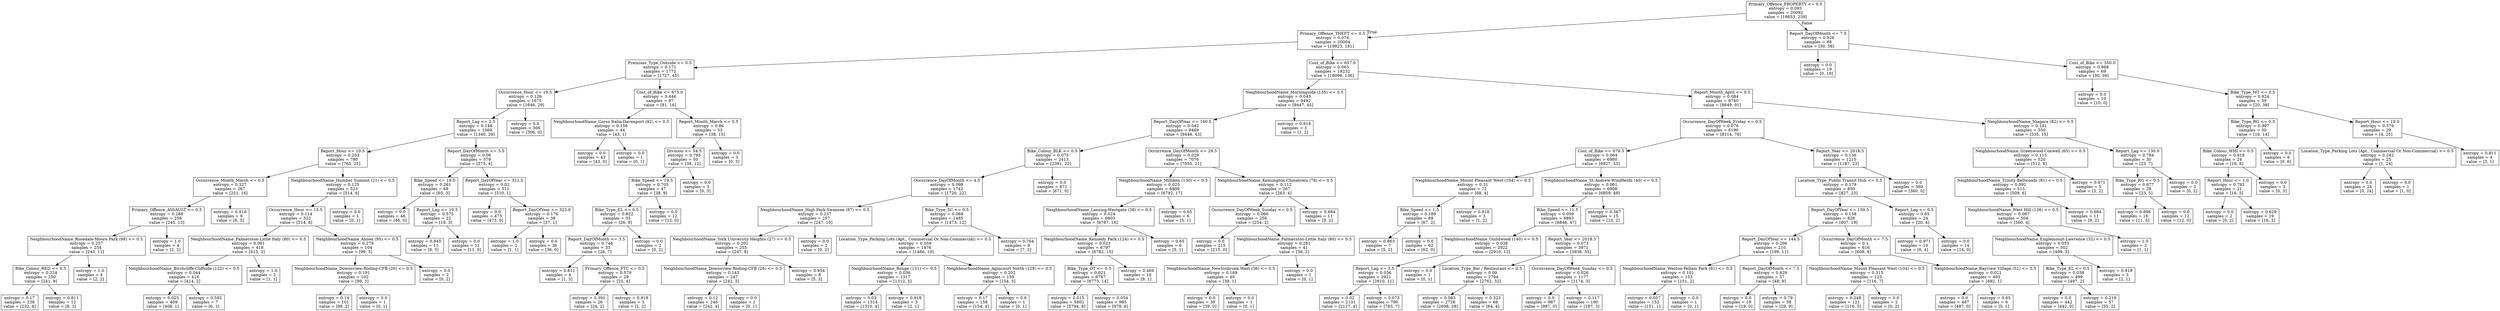 digraph Tree {
node [shape=box] ;
0 [label="Primary_Offence_PROPERTY <= 0.5\nentropy = 0.093\nsamples = 20092\nvalue = [19853, 239]"] ;
1 [label="Primary_Offence_THEFT <= 0.5\nentropy = 0.074\nsamples = 20004\nvalue = [19823, 181]"] ;
0 -> 1 [labeldistance=2.5, labelangle=45, headlabel="True"] ;
2 [label="Premises_Type_Outside <= 0.5\nentropy = 0.171\nsamples = 1772\nvalue = [1727, 45]"] ;
1 -> 2 ;
3 [label="Occurrence_Hour <= 19.5\nentropy = 0.126\nsamples = 1675\nvalue = [1646, 29]"] ;
2 -> 3 ;
4 [label="Report_Lag <= 2.5\nentropy = 0.148\nsamples = 1369\nvalue = [1340, 29]"] ;
3 -> 4 ;
5 [label="Report_Hour <= 10.5\nentropy = 0.203\nsamples = 790\nvalue = [765, 25]"] ;
4 -> 5 ;
6 [label="Occurrence_Month_March <= 0.5\nentropy = 0.327\nsamples = 267\nvalue = [251, 16]"] ;
5 -> 6 ;
7 [label="Primary_Offence_ASSAULT <= 0.5\nentropy = 0.288\nsamples = 258\nvalue = [245, 13]"] ;
6 -> 7 ;
8 [label="NeighbourhoodName_Rosedale-Moore Park (98) <= 0.5\nentropy = 0.257\nsamples = 254\nvalue = [243, 11]"] ;
7 -> 8 ;
9 [label="Bike_Colour_RED <= 0.5\nentropy = 0.224\nsamples = 250\nvalue = [241, 9]"] ;
8 -> 9 ;
10 [label="entropy = 0.17\nsamples = 238\nvalue = [232, 6]"] ;
9 -> 10 ;
11 [label="entropy = 0.811\nsamples = 12\nvalue = [9, 3]"] ;
9 -> 11 ;
12 [label="entropy = 1.0\nsamples = 4\nvalue = [2, 2]"] ;
8 -> 12 ;
13 [label="entropy = 1.0\nsamples = 4\nvalue = [2, 2]"] ;
7 -> 13 ;
14 [label="entropy = 0.918\nsamples = 9\nvalue = [6, 3]"] ;
6 -> 14 ;
15 [label="NeighbourhoodName_Humber Summit (21) <= 0.5\nentropy = 0.125\nsamples = 523\nvalue = [514, 9]"] ;
5 -> 15 ;
16 [label="Occurrence_Hour <= 15.5\nentropy = 0.114\nsamples = 522\nvalue = [514, 8]"] ;
15 -> 16 ;
17 [label="NeighbourhoodName_Palmerston-Little Italy (80) <= 0.5\nentropy = 0.061\nsamples = 418\nvalue = [415, 3]"] ;
16 -> 17 ;
18 [label="NeighbourhoodName_Birchcliffe-Cliffside (122) <= 0.5\nentropy = 0.044\nsamples = 416\nvalue = [414, 2]"] ;
17 -> 18 ;
19 [label="entropy = 0.025\nsamples = 409\nvalue = [408, 1]"] ;
18 -> 19 ;
20 [label="entropy = 0.592\nsamples = 7\nvalue = [6, 1]"] ;
18 -> 20 ;
21 [label="entropy = 1.0\nsamples = 2\nvalue = [1, 1]"] ;
17 -> 21 ;
22 [label="NeighbourhoodName_Annex (95) <= 0.5\nentropy = 0.278\nsamples = 104\nvalue = [99, 5]"] ;
16 -> 22 ;
23 [label="NeighbourhoodName_Downsview-Roding-CFB (26) <= 0.5\nentropy = 0.191\nsamples = 102\nvalue = [99, 3]"] ;
22 -> 23 ;
24 [label="entropy = 0.14\nsamples = 101\nvalue = [99, 2]"] ;
23 -> 24 ;
25 [label="entropy = 0.0\nsamples = 1\nvalue = [0, 1]"] ;
23 -> 25 ;
26 [label="entropy = 0.0\nsamples = 2\nvalue = [0, 2]"] ;
22 -> 26 ;
27 [label="entropy = 0.0\nsamples = 1\nvalue = [0, 1]"] ;
15 -> 27 ;
28 [label="Report_DayOfMonth <= 3.5\nentropy = 0.06\nsamples = 579\nvalue = [575, 4]"] ;
4 -> 28 ;
29 [label="Bike_Speed <= 19.0\nentropy = 0.261\nsamples = 68\nvalue = [65, 3]"] ;
28 -> 29 ;
30 [label="entropy = 0.0\nsamples = 46\nvalue = [46, 0]"] ;
29 -> 30 ;
31 [label="Report_Lag <= 10.5\nentropy = 0.575\nsamples = 22\nvalue = [19, 3]"] ;
29 -> 31 ;
32 [label="entropy = 0.845\nsamples = 11\nvalue = [8, 3]"] ;
31 -> 32 ;
33 [label="entropy = 0.0\nsamples = 11\nvalue = [11, 0]"] ;
31 -> 33 ;
34 [label="Report_DayOfYear <= 321.5\nentropy = 0.02\nsamples = 511\nvalue = [510, 1]"] ;
28 -> 34 ;
35 [label="entropy = 0.0\nsamples = 473\nvalue = [473, 0]"] ;
34 -> 35 ;
36 [label="Report_DayOfYear <= 323.0\nentropy = 0.176\nsamples = 38\nvalue = [37, 1]"] ;
34 -> 36 ;
37 [label="entropy = 1.0\nsamples = 2\nvalue = [1, 1]"] ;
36 -> 37 ;
38 [label="entropy = 0.0\nsamples = 36\nvalue = [36, 0]"] ;
36 -> 38 ;
39 [label="entropy = 0.0\nsamples = 306\nvalue = [306, 0]"] ;
3 -> 39 ;
40 [label="Cost_of_Bike <= 675.0\nentropy = 0.646\nsamples = 97\nvalue = [81, 16]"] ;
2 -> 40 ;
41 [label="NeighbourhoodName_Corso Italia-Davenport (92) <= 0.5\nentropy = 0.156\nsamples = 44\nvalue = [43, 1]"] ;
40 -> 41 ;
42 [label="entropy = 0.0\nsamples = 43\nvalue = [43, 0]"] ;
41 -> 42 ;
43 [label="entropy = 0.0\nsamples = 1\nvalue = [0, 1]"] ;
41 -> 43 ;
44 [label="Report_Month_March <= 0.5\nentropy = 0.86\nsamples = 53\nvalue = [38, 15]"] ;
40 -> 44 ;
45 [label="Division <= 54.5\nentropy = 0.795\nsamples = 50\nvalue = [38, 12]"] ;
44 -> 45 ;
46 [label="Bike_Speed <= 19.5\nentropy = 0.705\nsamples = 47\nvalue = [38, 9]"] ;
45 -> 46 ;
47 [label="Bike_Type_EL <= 0.5\nentropy = 0.822\nsamples = 35\nvalue = [26, 9]"] ;
46 -> 47 ;
48 [label="Report_DayOfMonth <= 3.5\nentropy = 0.746\nsamples = 33\nvalue = [26, 7]"] ;
47 -> 48 ;
49 [label="entropy = 0.811\nsamples = 4\nvalue = [1, 3]"] ;
48 -> 49 ;
50 [label="Primary_Offence_FTC <= 0.5\nentropy = 0.579\nsamples = 29\nvalue = [25, 4]"] ;
48 -> 50 ;
51 [label="entropy = 0.391\nsamples = 26\nvalue = [24, 2]"] ;
50 -> 51 ;
52 [label="entropy = 0.918\nsamples = 3\nvalue = [1, 2]"] ;
50 -> 52 ;
53 [label="entropy = 0.0\nsamples = 2\nvalue = [0, 2]"] ;
47 -> 53 ;
54 [label="entropy = 0.0\nsamples = 12\nvalue = [12, 0]"] ;
46 -> 54 ;
55 [label="entropy = 0.0\nsamples = 3\nvalue = [0, 3]"] ;
45 -> 55 ;
56 [label="entropy = 0.0\nsamples = 3\nvalue = [0, 3]"] ;
44 -> 56 ;
57 [label="Cost_of_Bike <= 657.0\nentropy = 0.063\nsamples = 18232\nvalue = [18096, 136]"] ;
1 -> 57 ;
58 [label="NeighbourhoodName_Morningside (135) <= 0.5\nentropy = 0.043\nsamples = 9492\nvalue = [9447, 45]"] ;
57 -> 58 ;
59 [label="Report_DayOfYear <= 160.5\nentropy = 0.042\nsamples = 9489\nvalue = [9446, 43]"] ;
58 -> 59 ;
60 [label="Bike_Colour_BLK <= 0.5\nentropy = 0.075\nsamples = 2413\nvalue = [2391, 22]"] ;
59 -> 60 ;
61 [label="Occurrence_DayOfMonth <= 4.5\nentropy = 0.098\nsamples = 1742\nvalue = [1720, 22]"] ;
60 -> 61 ;
62 [label="NeighbourhoodName_High Park-Swansea (87) <= 0.5\nentropy = 0.237\nsamples = 257\nvalue = [247, 10]"] ;
61 -> 62 ;
63 [label="NeighbourhoodName_York University Heights (27) <= 0.5\nentropy = 0.201\nsamples = 255\nvalue = [247, 8]"] ;
62 -> 63 ;
64 [label="NeighbourhoodName_Downsview-Roding-CFB (26) <= 0.5\nentropy = 0.143\nsamples = 247\nvalue = [242, 5]"] ;
63 -> 64 ;
65 [label="entropy = 0.12\nsamples = 246\nvalue = [242, 4]"] ;
64 -> 65 ;
66 [label="entropy = 0.0\nsamples = 1\nvalue = [0, 1]"] ;
64 -> 66 ;
67 [label="entropy = 0.954\nsamples = 8\nvalue = [5, 3]"] ;
63 -> 67 ;
68 [label="entropy = 0.0\nsamples = 2\nvalue = [0, 2]"] ;
62 -> 68 ;
69 [label="Bike_Type_SC <= 0.5\nentropy = 0.068\nsamples = 1485\nvalue = [1473, 12]"] ;
61 -> 69 ;
70 [label="Location_Type_Parking Lots (Apt., Commercial Or Non-Commercial) <= 0.5\nentropy = 0.059\nsamples = 1476\nvalue = [1466, 10]"] ;
69 -> 70 ;
71 [label="NeighbourhoodName_Rouge (131) <= 0.5\nentropy = 0.036\nsamples = 1317\nvalue = [1312, 5]"] ;
70 -> 71 ;
72 [label="entropy = 0.03\nsamples = 1314\nvalue = [1310, 4]"] ;
71 -> 72 ;
73 [label="entropy = 0.918\nsamples = 3\nvalue = [2, 1]"] ;
71 -> 73 ;
74 [label="NeighbourhoodName_Agincourt North (129) <= 0.5\nentropy = 0.202\nsamples = 159\nvalue = [154, 5]"] ;
70 -> 74 ;
75 [label="entropy = 0.17\nsamples = 158\nvalue = [154, 4]"] ;
74 -> 75 ;
76 [label="entropy = 0.0\nsamples = 1\nvalue = [0, 1]"] ;
74 -> 76 ;
77 [label="entropy = 0.764\nsamples = 9\nvalue = [7, 2]"] ;
69 -> 77 ;
78 [label="entropy = 0.0\nsamples = 671\nvalue = [671, 0]"] ;
60 -> 78 ;
79 [label="Occurrence_DayOfMonth <= 29.5\nentropy = 0.029\nsamples = 7076\nvalue = [7055, 21]"] ;
59 -> 79 ;
80 [label="NeighbourhoodName_Milliken (130) <= 0.5\nentropy = 0.025\nsamples = 6809\nvalue = [6792, 17]"] ;
79 -> 80 ;
81 [label="NeighbourhoodName_Lansing-Westgate (38) <= 0.5\nentropy = 0.024\nsamples = 6803\nvalue = [6787, 16]"] ;
80 -> 81 ;
82 [label="NeighbourhoodName_Kennedy Park (124) <= 0.5\nentropy = 0.023\nsamples = 6797\nvalue = [6782, 15]"] ;
81 -> 82 ;
83 [label="Bike_Type_OT <= 0.5\nentropy = 0.021\nsamples = 6787\nvalue = [6773, 14]"] ;
82 -> 83 ;
84 [label="entropy = 0.015\nsamples = 5802\nvalue = [5794, 8]"] ;
83 -> 84 ;
85 [label="entropy = 0.054\nsamples = 985\nvalue = [979, 6]"] ;
83 -> 85 ;
86 [label="entropy = 0.469\nsamples = 10\nvalue = [9, 1]"] ;
82 -> 86 ;
87 [label="entropy = 0.65\nsamples = 6\nvalue = [5, 1]"] ;
81 -> 87 ;
88 [label="entropy = 0.65\nsamples = 6\nvalue = [5, 1]"] ;
80 -> 88 ;
89 [label="NeighbourhoodName_Kensington-Chinatown (78) <= 0.5\nentropy = 0.112\nsamples = 267\nvalue = [263, 4]"] ;
79 -> 89 ;
90 [label="Occurrence_DayOfWeek_Sunday <= 0.5\nentropy = 0.066\nsamples = 256\nvalue = [254, 2]"] ;
89 -> 90 ;
91 [label="entropy = 0.0\nsamples = 215\nvalue = [215, 0]"] ;
90 -> 91 ;
92 [label="NeighbourhoodName_Palmerston-Little Italy (80) <= 0.5\nentropy = 0.281\nsamples = 41\nvalue = [39, 2]"] ;
90 -> 92 ;
93 [label="NeighbourhoodName_Newtonbrook West (36) <= 0.5\nentropy = 0.169\nsamples = 40\nvalue = [39, 1]"] ;
92 -> 93 ;
94 [label="entropy = 0.0\nsamples = 39\nvalue = [39, 0]"] ;
93 -> 94 ;
95 [label="entropy = 0.0\nsamples = 1\nvalue = [0, 1]"] ;
93 -> 95 ;
96 [label="entropy = 0.0\nsamples = 1\nvalue = [0, 1]"] ;
92 -> 96 ;
97 [label="entropy = 0.684\nsamples = 11\nvalue = [9, 2]"] ;
89 -> 97 ;
98 [label="entropy = 0.918\nsamples = 3\nvalue = [1, 2]"] ;
58 -> 98 ;
99 [label="Report_Month_April <= 0.5\nentropy = 0.084\nsamples = 8740\nvalue = [8649, 91]"] ;
57 -> 99 ;
100 [label="Occurrence_DayOfWeek_Friday <= 0.5\nentropy = 0.076\nsamples = 8190\nvalue = [8114, 76]"] ;
99 -> 100 ;
101 [label="Cost_of_Bike <= 679.5\nentropy = 0.064\nsamples = 6980\nvalue = [6927, 53]"] ;
100 -> 101 ;
102 [label="NeighbourhoodName_Mount Pleasant West (104) <= 0.5\nentropy = 0.31\nsamples = 72\nvalue = [68, 4]"] ;
101 -> 102 ;
103 [label="Bike_Speed <= 1.5\nentropy = 0.189\nsamples = 69\nvalue = [67, 2]"] ;
102 -> 103 ;
104 [label="entropy = 0.863\nsamples = 7\nvalue = [5, 2]"] ;
103 -> 104 ;
105 [label="entropy = 0.0\nsamples = 62\nvalue = [62, 0]"] ;
103 -> 105 ;
106 [label="entropy = 0.918\nsamples = 3\nvalue = [1, 2]"] ;
102 -> 106 ;
107 [label="NeighbourhoodName_St.Andrew-Windfields (40) <= 0.5\nentropy = 0.061\nsamples = 6908\nvalue = [6859, 49]"] ;
101 -> 107 ;
108 [label="Bike_Speed <= 11.5\nentropy = 0.059\nsamples = 6893\nvalue = [6846, 47]"] ;
107 -> 108 ;
109 [label="NeighbourhoodName_Guildwood (140) <= 0.5\nentropy = 0.038\nsamples = 2922\nvalue = [2910, 12]"] ;
108 -> 109 ;
110 [label="Report_Lag <= 3.5\nentropy = 0.036\nsamples = 2921\nvalue = [2910, 11]"] ;
109 -> 110 ;
111 [label="entropy = 0.02\nsamples = 2131\nvalue = [2127, 4]"] ;
110 -> 111 ;
112 [label="entropy = 0.073\nsamples = 790\nvalue = [783, 7]"] ;
110 -> 112 ;
113 [label="entropy = 0.0\nsamples = 1\nvalue = [0, 1]"] ;
109 -> 113 ;
114 [label="Report_Year <= 2018.5\nentropy = 0.073\nsamples = 3971\nvalue = [3936, 35]"] ;
108 -> 114 ;
115 [label="Location_Type_Bar / Restaurant <= 0.5\nentropy = 0.09\nsamples = 2794\nvalue = [2762, 32]"] ;
114 -> 115 ;
116 [label="entropy = 0.083\nsamples = 2726\nvalue = [2698, 28]"] ;
115 -> 116 ;
117 [label="entropy = 0.323\nsamples = 68\nvalue = [64, 4]"] ;
115 -> 117 ;
118 [label="Occurrence_DayOfWeek_Sunday <= 0.5\nentropy = 0.026\nsamples = 1177\nvalue = [1174, 3]"] ;
114 -> 118 ;
119 [label="entropy = 0.0\nsamples = 987\nvalue = [987, 0]"] ;
118 -> 119 ;
120 [label="entropy = 0.117\nsamples = 190\nvalue = [187, 3]"] ;
118 -> 120 ;
121 [label="entropy = 0.567\nsamples = 15\nvalue = [13, 2]"] ;
107 -> 121 ;
122 [label="Report_Year <= 2018.5\nentropy = 0.136\nsamples = 1210\nvalue = [1187, 23]"] ;
100 -> 122 ;
123 [label="Location_Type_Public Transit Hub <= 0.5\nentropy = 0.179\nsamples = 850\nvalue = [827, 23]"] ;
122 -> 123 ;
124 [label="Report_DayOfYear <= 159.5\nentropy = 0.158\nsamples = 826\nvalue = [807, 19]"] ;
123 -> 124 ;
125 [label="Report_DayOfYear <= 144.5\nentropy = 0.296\nsamples = 210\nvalue = [199, 11]"] ;
124 -> 125 ;
126 [label="NeighbourhoodName_Weston-Pellam Park (91) <= 0.5\nentropy = 0.101\nsamples = 153\nvalue = [151, 2]"] ;
125 -> 126 ;
127 [label="entropy = 0.057\nsamples = 152\nvalue = [151, 1]"] ;
126 -> 127 ;
128 [label="entropy = 0.0\nsamples = 1\nvalue = [0, 1]"] ;
126 -> 128 ;
129 [label="Report_DayOfMonth <= 7.5\nentropy = 0.629\nsamples = 57\nvalue = [48, 9]"] ;
125 -> 129 ;
130 [label="entropy = 0.0\nsamples = 19\nvalue = [19, 0]"] ;
129 -> 130 ;
131 [label="entropy = 0.79\nsamples = 38\nvalue = [29, 9]"] ;
129 -> 131 ;
132 [label="Occurrence_DayOfMonth <= 7.5\nentropy = 0.1\nsamples = 616\nvalue = [608, 8]"] ;
124 -> 132 ;
133 [label="NeighbourhoodName_Mount Pleasant West (104) <= 0.5\nentropy = 0.315\nsamples = 123\nvalue = [116, 7]"] ;
132 -> 133 ;
134 [label="entropy = 0.248\nsamples = 121\nvalue = [116, 5]"] ;
133 -> 134 ;
135 [label="entropy = 0.0\nsamples = 2\nvalue = [0, 2]"] ;
133 -> 135 ;
136 [label="NeighbourhoodName_Bayview Village (52) <= 0.5\nentropy = 0.021\nsamples = 493\nvalue = [492, 1]"] ;
132 -> 136 ;
137 [label="entropy = 0.0\nsamples = 487\nvalue = [487, 0]"] ;
136 -> 137 ;
138 [label="entropy = 0.65\nsamples = 6\nvalue = [5, 1]"] ;
136 -> 138 ;
139 [label="Report_Lag <= 0.5\nentropy = 0.65\nsamples = 24\nvalue = [20, 4]"] ;
123 -> 139 ;
140 [label="entropy = 0.971\nsamples = 10\nvalue = [6, 4]"] ;
139 -> 140 ;
141 [label="entropy = 0.0\nsamples = 14\nvalue = [14, 0]"] ;
139 -> 141 ;
142 [label="entropy = 0.0\nsamples = 360\nvalue = [360, 0]"] ;
122 -> 142 ;
143 [label="NeighbourhoodName_Niagara (82) <= 0.5\nentropy = 0.181\nsamples = 550\nvalue = [535, 15]"] ;
99 -> 143 ;
144 [label="NeighbourhoodName_Greenwood-Coxwell (65) <= 0.5\nentropy = 0.115\nsamples = 520\nvalue = [512, 8]"] ;
143 -> 144 ;
145 [label="NeighbourhoodName_Trinity-Bellwoods (81) <= 0.5\nentropy = 0.092\nsamples = 515\nvalue = [509, 6]"] ;
144 -> 145 ;
146 [label="NeighbourhoodName_West Hill (136) <= 0.5\nentropy = 0.067\nsamples = 504\nvalue = [500, 4]"] ;
145 -> 146 ;
147 [label="NeighbourhoodName_Englemount-Lawrence (32) <= 0.5\nentropy = 0.053\nsamples = 502\nvalue = [499, 3]"] ;
146 -> 147 ;
148 [label="Bike_Type_EL <= 0.5\nentropy = 0.038\nsamples = 499\nvalue = [497, 2]"] ;
147 -> 148 ;
149 [label="entropy = 0.0\nsamples = 442\nvalue = [442, 0]"] ;
148 -> 149 ;
150 [label="entropy = 0.219\nsamples = 57\nvalue = [55, 2]"] ;
148 -> 150 ;
151 [label="entropy = 0.918\nsamples = 3\nvalue = [2, 1]"] ;
147 -> 151 ;
152 [label="entropy = 1.0\nsamples = 2\nvalue = [1, 1]"] ;
146 -> 152 ;
153 [label="entropy = 0.684\nsamples = 11\nvalue = [9, 2]"] ;
145 -> 153 ;
154 [label="entropy = 0.971\nsamples = 5\nvalue = [3, 2]"] ;
144 -> 154 ;
155 [label="Report_Lag <= 130.0\nentropy = 0.784\nsamples = 30\nvalue = [23, 7]"] ;
143 -> 155 ;
156 [label="Bike_Type_RG <= 0.5\nentropy = 0.677\nsamples = 28\nvalue = [23, 5]"] ;
155 -> 156 ;
157 [label="entropy = 0.896\nsamples = 16\nvalue = [11, 5]"] ;
156 -> 157 ;
158 [label="entropy = 0.0\nsamples = 12\nvalue = [12, 0]"] ;
156 -> 158 ;
159 [label="entropy = 0.0\nsamples = 2\nvalue = [0, 2]"] ;
155 -> 159 ;
160 [label="Report_DayOfMonth <= 7.5\nentropy = 0.926\nsamples = 88\nvalue = [30, 58]"] ;
0 -> 160 [labeldistance=2.5, labelangle=-45, headlabel="False"] ;
161 [label="entropy = 0.0\nsamples = 19\nvalue = [0, 19]"] ;
160 -> 161 ;
162 [label="Cost_of_Bike <= 350.0\nentropy = 0.988\nsamples = 69\nvalue = [30, 39]"] ;
160 -> 162 ;
163 [label="entropy = 0.0\nsamples = 10\nvalue = [10, 0]"] ;
162 -> 163 ;
164 [label="Bike_Type_MT <= 0.5\nentropy = 0.924\nsamples = 59\nvalue = [20, 39]"] ;
162 -> 164 ;
165 [label="Bike_Type_RG <= 0.5\nentropy = 0.997\nsamples = 30\nvalue = [16, 14]"] ;
164 -> 165 ;
166 [label="Bike_Colour_WHI <= 0.5\nentropy = 0.918\nsamples = 24\nvalue = [16, 8]"] ;
165 -> 166 ;
167 [label="Report_Hour <= 1.0\nentropy = 0.792\nsamples = 21\nvalue = [16, 5]"] ;
166 -> 167 ;
168 [label="entropy = 0.0\nsamples = 2\nvalue = [0, 2]"] ;
167 -> 168 ;
169 [label="entropy = 0.629\nsamples = 19\nvalue = [16, 3]"] ;
167 -> 169 ;
170 [label="entropy = 0.0\nsamples = 3\nvalue = [0, 3]"] ;
166 -> 170 ;
171 [label="entropy = 0.0\nsamples = 6\nvalue = [0, 6]"] ;
165 -> 171 ;
172 [label="Report_Hour <= 19.0\nentropy = 0.579\nsamples = 29\nvalue = [4, 25]"] ;
164 -> 172 ;
173 [label="Location_Type_Parking Lots (Apt., Commercial Or Non-Commercial) <= 0.5\nentropy = 0.242\nsamples = 25\nvalue = [1, 24]"] ;
172 -> 173 ;
174 [label="entropy = 0.0\nsamples = 24\nvalue = [0, 24]"] ;
173 -> 174 ;
175 [label="entropy = 0.0\nsamples = 1\nvalue = [1, 0]"] ;
173 -> 175 ;
176 [label="entropy = 0.811\nsamples = 4\nvalue = [3, 1]"] ;
172 -> 176 ;
}